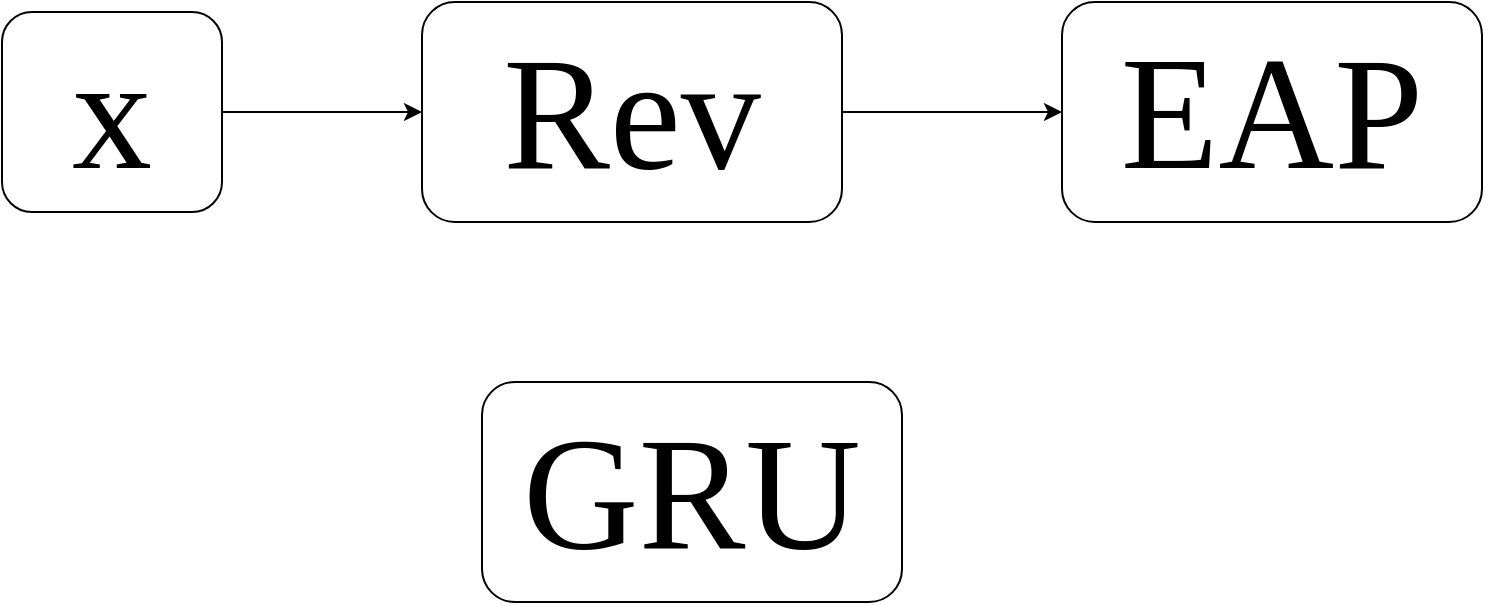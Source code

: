 <mxfile version="28.0.7">
  <diagram name="第 1 页" id="GJdXtXLQBRT6-SJ9j2ar">
    <mxGraphModel dx="2254" dy="1521" grid="1" gridSize="10" guides="1" tooltips="1" connect="1" arrows="1" fold="1" page="1" pageScale="1" pageWidth="827" pageHeight="1169" math="0" shadow="0">
      <root>
        <mxCell id="0" />
        <mxCell id="1" parent="0" />
        <mxCell id="jh94EPZDUvx9oMlH5y8Z-1" value="EAP" style="rounded=1;whiteSpace=wrap;html=1;fontFamily=Times New Roman;fontSize=80;" vertex="1" parent="1">
          <mxGeometry x="210" y="430" width="210" height="110" as="geometry" />
        </mxCell>
        <mxCell id="jh94EPZDUvx9oMlH5y8Z-3" style="edgeStyle=orthogonalEdgeStyle;rounded=0;orthogonalLoop=1;jettySize=auto;html=1;exitX=1;exitY=0.5;exitDx=0;exitDy=0;entryX=0;entryY=0.5;entryDx=0;entryDy=0;" edge="1" parent="1" source="jh94EPZDUvx9oMlH5y8Z-2" target="jh94EPZDUvx9oMlH5y8Z-1">
          <mxGeometry relative="1" as="geometry" />
        </mxCell>
        <mxCell id="jh94EPZDUvx9oMlH5y8Z-2" value="Rev" style="rounded=1;whiteSpace=wrap;html=1;fontFamily=Times New Roman;fontSize=80;" vertex="1" parent="1">
          <mxGeometry x="-110" y="430" width="210" height="110" as="geometry" />
        </mxCell>
        <mxCell id="jh94EPZDUvx9oMlH5y8Z-6" style="edgeStyle=orthogonalEdgeStyle;rounded=0;orthogonalLoop=1;jettySize=auto;html=1;exitX=1;exitY=0.5;exitDx=0;exitDy=0;entryX=0;entryY=0.5;entryDx=0;entryDy=0;" edge="1" parent="1" source="jh94EPZDUvx9oMlH5y8Z-4" target="jh94EPZDUvx9oMlH5y8Z-2">
          <mxGeometry relative="1" as="geometry" />
        </mxCell>
        <mxCell id="jh94EPZDUvx9oMlH5y8Z-4" value="x" style="rounded=1;whiteSpace=wrap;html=1;fontFamily=Times New Roman;fontSize=80;" vertex="1" parent="1">
          <mxGeometry x="-320" y="435" width="110" height="100" as="geometry" />
        </mxCell>
        <mxCell id="jh94EPZDUvx9oMlH5y8Z-7" value="GRU" style="rounded=1;whiteSpace=wrap;html=1;fontFamily=Times New Roman;fontSize=80;" vertex="1" parent="1">
          <mxGeometry x="-80" y="620" width="210" height="110" as="geometry" />
        </mxCell>
      </root>
    </mxGraphModel>
  </diagram>
</mxfile>
